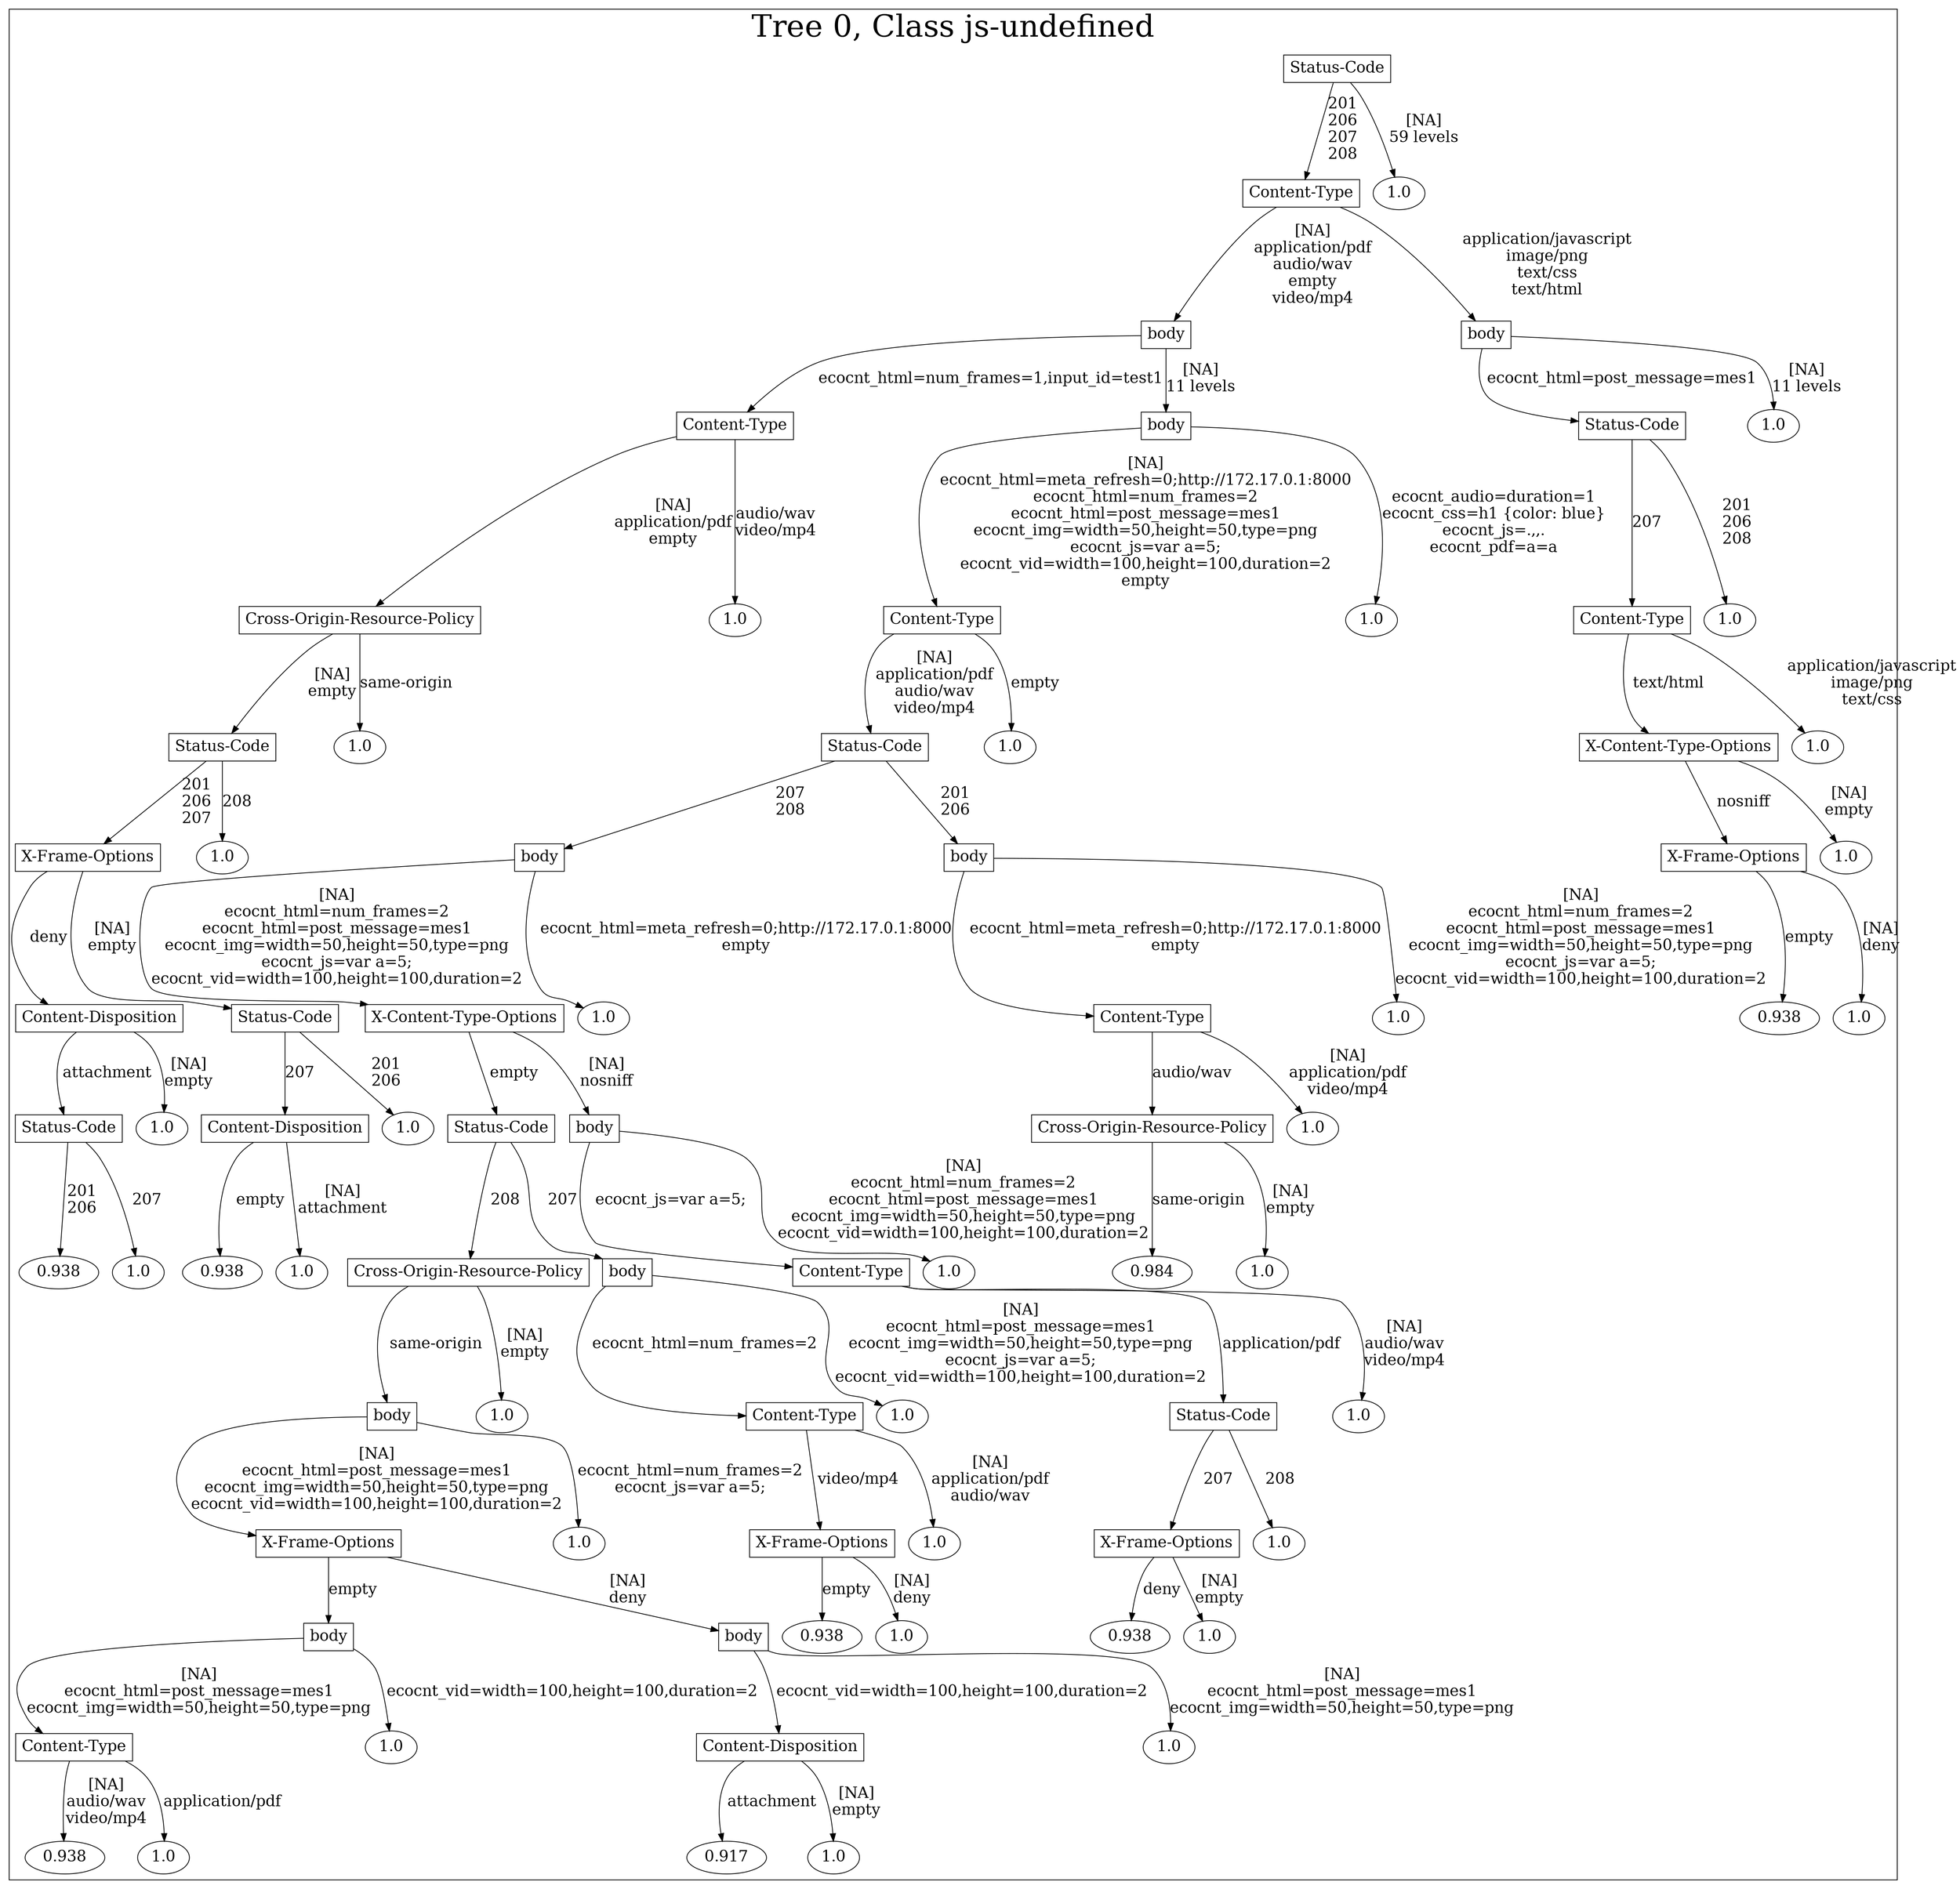 /*
Generated by:
    http://https://github.com/h2oai/h2o-3/tree/master/h2o-genmodel/src/main/java/hex/genmodel/tools/PrintMojo.java
*/

/*
On a mac:

$ brew install graphviz
$ dot -Tpng file.gv -o file.png
$ open file.png
*/

digraph G {

subgraph cluster_0 {
/* Nodes */

/* Level 0 */
{
"SG_0_Node_0" [shape=box, fontsize=20, label="Status-Code"]
}

/* Level 1 */
{
"SG_0_Node_1" [shape=box, fontsize=20, label="Content-Type"]
"SG_0_Node_47" [fontsize=20, label="1.0"]
}

/* Level 2 */
{
"SG_0_Node_2" [shape=box, fontsize=20, label="body"]
"SG_0_Node_3" [shape=box, fontsize=20, label="body"]
}

/* Level 3 */
{
"SG_0_Node_4" [shape=box, fontsize=20, label="Content-Type"]
"SG_0_Node_5" [shape=box, fontsize=20, label="body"]
"SG_0_Node_6" [shape=box, fontsize=20, label="Status-Code"]
"SG_0_Node_48" [fontsize=20, label="1.0"]
}

/* Level 4 */
{
"SG_0_Node_7" [shape=box, fontsize=20, label="Cross-Origin-Resource-Policy"]
"SG_0_Node_49" [fontsize=20, label="1.0"]
"SG_0_Node_8" [shape=box, fontsize=20, label="Content-Type"]
"SG_0_Node_50" [fontsize=20, label="1.0"]
"SG_0_Node_9" [shape=box, fontsize=20, label="Content-Type"]
"SG_0_Node_51" [fontsize=20, label="1.0"]
}

/* Level 5 */
{
"SG_0_Node_10" [shape=box, fontsize=20, label="Status-Code"]
"SG_0_Node_52" [fontsize=20, label="1.0"]
"SG_0_Node_11" [shape=box, fontsize=20, label="Status-Code"]
"SG_0_Node_53" [fontsize=20, label="1.0"]
"SG_0_Node_12" [shape=box, fontsize=20, label="X-Content-Type-Options"]
"SG_0_Node_54" [fontsize=20, label="1.0"]
}

/* Level 6 */
{
"SG_0_Node_13" [shape=box, fontsize=20, label="X-Frame-Options"]
"SG_0_Node_55" [fontsize=20, label="1.0"]
"SG_0_Node_14" [shape=box, fontsize=20, label="body"]
"SG_0_Node_15" [shape=box, fontsize=20, label="body"]
"SG_0_Node_16" [shape=box, fontsize=20, label="X-Frame-Options"]
"SG_0_Node_56" [fontsize=20, label="1.0"]
}

/* Level 7 */
{
"SG_0_Node_17" [shape=box, fontsize=20, label="Content-Disposition"]
"SG_0_Node_18" [shape=box, fontsize=20, label="Status-Code"]
"SG_0_Node_19" [shape=box, fontsize=20, label="X-Content-Type-Options"]
"SG_0_Node_57" [fontsize=20, label="1.0"]
"SG_0_Node_20" [shape=box, fontsize=20, label="Content-Type"]
"SG_0_Node_58" [fontsize=20, label="1.0"]
"SG_0_Node_59" [fontsize=20, label="0.938"]
"SG_0_Node_60" [fontsize=20, label="1.0"]
}

/* Level 8 */
{
"SG_0_Node_22" [shape=box, fontsize=20, label="Status-Code"]
"SG_0_Node_61" [fontsize=20, label="1.0"]
"SG_0_Node_23" [shape=box, fontsize=20, label="Content-Disposition"]
"SG_0_Node_62" [fontsize=20, label="1.0"]
"SG_0_Node_24" [shape=box, fontsize=20, label="Status-Code"]
"SG_0_Node_25" [shape=box, fontsize=20, label="body"]
"SG_0_Node_26" [shape=box, fontsize=20, label="Cross-Origin-Resource-Policy"]
"SG_0_Node_63" [fontsize=20, label="1.0"]
}

/* Level 9 */
{
"SG_0_Node_64" [fontsize=20, label="0.938"]
"SG_0_Node_65" [fontsize=20, label="1.0"]
"SG_0_Node_66" [fontsize=20, label="0.938"]
"SG_0_Node_67" [fontsize=20, label="1.0"]
"SG_0_Node_29" [shape=box, fontsize=20, label="Cross-Origin-Resource-Policy"]
"SG_0_Node_30" [shape=box, fontsize=20, label="body"]
"SG_0_Node_31" [shape=box, fontsize=20, label="Content-Type"]
"SG_0_Node_68" [fontsize=20, label="1.0"]
"SG_0_Node_69" [fontsize=20, label="0.984"]
"SG_0_Node_70" [fontsize=20, label="1.0"]
}

/* Level 10 */
{
"SG_0_Node_33" [shape=box, fontsize=20, label="body"]
"SG_0_Node_71" [fontsize=20, label="1.0"]
"SG_0_Node_34" [shape=box, fontsize=20, label="Content-Type"]
"SG_0_Node_72" [fontsize=20, label="1.0"]
"SG_0_Node_35" [shape=box, fontsize=20, label="Status-Code"]
"SG_0_Node_73" [fontsize=20, label="1.0"]
}

/* Level 11 */
{
"SG_0_Node_36" [shape=box, fontsize=20, label="X-Frame-Options"]
"SG_0_Node_74" [fontsize=20, label="1.0"]
"SG_0_Node_37" [shape=box, fontsize=20, label="X-Frame-Options"]
"SG_0_Node_75" [fontsize=20, label="1.0"]
"SG_0_Node_38" [shape=box, fontsize=20, label="X-Frame-Options"]
"SG_0_Node_76" [fontsize=20, label="1.0"]
}

/* Level 12 */
{
"SG_0_Node_39" [shape=box, fontsize=20, label="body"]
"SG_0_Node_40" [shape=box, fontsize=20, label="body"]
"SG_0_Node_77" [fontsize=20, label="0.938"]
"SG_0_Node_78" [fontsize=20, label="1.0"]
"SG_0_Node_79" [fontsize=20, label="0.938"]
"SG_0_Node_80" [fontsize=20, label="1.0"]
}

/* Level 13 */
{
"SG_0_Node_43" [shape=box, fontsize=20, label="Content-Type"]
"SG_0_Node_81" [fontsize=20, label="1.0"]
"SG_0_Node_44" [shape=box, fontsize=20, label="Content-Disposition"]
"SG_0_Node_82" [fontsize=20, label="1.0"]
}

/* Level 14 */
{
"SG_0_Node_83" [fontsize=20, label="0.938"]
"SG_0_Node_84" [fontsize=20, label="1.0"]
"SG_0_Node_85" [fontsize=20, label="0.917"]
"SG_0_Node_86" [fontsize=20, label="1.0"]
}

/* Edges */
"SG_0_Node_0" -> "SG_0_Node_1" [fontsize=20, label="201
206
207
208
"]
"SG_0_Node_0" -> "SG_0_Node_47" [fontsize=20, label="[NA]
59 levels
"]
"SG_0_Node_1" -> "SG_0_Node_2" [fontsize=20, label="[NA]
application/pdf
audio/wav
empty
video/mp4
"]
"SG_0_Node_1" -> "SG_0_Node_3" [fontsize=20, label="application/javascript
image/png
text/css
text/html
"]
"SG_0_Node_3" -> "SG_0_Node_6" [fontsize=20, label="ecocnt_html=post_message=mes1
"]
"SG_0_Node_3" -> "SG_0_Node_48" [fontsize=20, label="[NA]
11 levels
"]
"SG_0_Node_6" -> "SG_0_Node_9" [fontsize=20, label="207
"]
"SG_0_Node_6" -> "SG_0_Node_51" [fontsize=20, label="201
206
208
"]
"SG_0_Node_9" -> "SG_0_Node_12" [fontsize=20, label="text/html
"]
"SG_0_Node_9" -> "SG_0_Node_54" [fontsize=20, label="application/javascript
image/png
text/css
"]
"SG_0_Node_12" -> "SG_0_Node_16" [fontsize=20, label="nosniff
"]
"SG_0_Node_12" -> "SG_0_Node_56" [fontsize=20, label="[NA]
empty
"]
"SG_0_Node_16" -> "SG_0_Node_59" [fontsize=20, label="empty
"]
"SG_0_Node_16" -> "SG_0_Node_60" [fontsize=20, label="[NA]
deny
"]
"SG_0_Node_2" -> "SG_0_Node_4" [fontsize=20, label="ecocnt_html=num_frames=1,input_id=test1
"]
"SG_0_Node_2" -> "SG_0_Node_5" [fontsize=20, label="[NA]
11 levels
"]
"SG_0_Node_5" -> "SG_0_Node_8" [fontsize=20, label="[NA]
ecocnt_html=meta_refresh=0;http://172.17.0.1:8000
ecocnt_html=num_frames=2
ecocnt_html=post_message=mes1
ecocnt_img=width=50,height=50,type=png
ecocnt_js=var a=5;
ecocnt_vid=width=100,height=100,duration=2
empty
"]
"SG_0_Node_5" -> "SG_0_Node_50" [fontsize=20, label="ecocnt_audio=duration=1
ecocnt_css=h1 {color: blue}
ecocnt_js=.,,.
ecocnt_pdf=a=a
"]
"SG_0_Node_8" -> "SG_0_Node_11" [fontsize=20, label="[NA]
application/pdf
audio/wav
video/mp4
"]
"SG_0_Node_8" -> "SG_0_Node_53" [fontsize=20, label="empty
"]
"SG_0_Node_11" -> "SG_0_Node_14" [fontsize=20, label="207
208
"]
"SG_0_Node_11" -> "SG_0_Node_15" [fontsize=20, label="201
206
"]
"SG_0_Node_15" -> "SG_0_Node_20" [fontsize=20, label="ecocnt_html=meta_refresh=0;http://172.17.0.1:8000
empty
"]
"SG_0_Node_15" -> "SG_0_Node_58" [fontsize=20, label="[NA]
ecocnt_html=num_frames=2
ecocnt_html=post_message=mes1
ecocnt_img=width=50,height=50,type=png
ecocnt_js=var a=5;
ecocnt_vid=width=100,height=100,duration=2
"]
"SG_0_Node_20" -> "SG_0_Node_26" [fontsize=20, label="audio/wav
"]
"SG_0_Node_20" -> "SG_0_Node_63" [fontsize=20, label="[NA]
application/pdf
video/mp4
"]
"SG_0_Node_26" -> "SG_0_Node_69" [fontsize=20, label="same-origin
"]
"SG_0_Node_26" -> "SG_0_Node_70" [fontsize=20, label="[NA]
empty
"]
"SG_0_Node_14" -> "SG_0_Node_19" [fontsize=20, label="[NA]
ecocnt_html=num_frames=2
ecocnt_html=post_message=mes1
ecocnt_img=width=50,height=50,type=png
ecocnt_js=var a=5;
ecocnt_vid=width=100,height=100,duration=2
"]
"SG_0_Node_14" -> "SG_0_Node_57" [fontsize=20, label="ecocnt_html=meta_refresh=0;http://172.17.0.1:8000
empty
"]
"SG_0_Node_19" -> "SG_0_Node_24" [fontsize=20, label="empty
"]
"SG_0_Node_19" -> "SG_0_Node_25" [fontsize=20, label="[NA]
nosniff
"]
"SG_0_Node_25" -> "SG_0_Node_31" [fontsize=20, label="ecocnt_js=var a=5;
"]
"SG_0_Node_25" -> "SG_0_Node_68" [fontsize=20, label="[NA]
ecocnt_html=num_frames=2
ecocnt_html=post_message=mes1
ecocnt_img=width=50,height=50,type=png
ecocnt_vid=width=100,height=100,duration=2
"]
"SG_0_Node_31" -> "SG_0_Node_35" [fontsize=20, label="application/pdf
"]
"SG_0_Node_31" -> "SG_0_Node_73" [fontsize=20, label="[NA]
audio/wav
video/mp4
"]
"SG_0_Node_35" -> "SG_0_Node_38" [fontsize=20, label="207
"]
"SG_0_Node_35" -> "SG_0_Node_76" [fontsize=20, label="208
"]
"SG_0_Node_38" -> "SG_0_Node_79" [fontsize=20, label="deny
"]
"SG_0_Node_38" -> "SG_0_Node_80" [fontsize=20, label="[NA]
empty
"]
"SG_0_Node_24" -> "SG_0_Node_29" [fontsize=20, label="208
"]
"SG_0_Node_24" -> "SG_0_Node_30" [fontsize=20, label="207
"]
"SG_0_Node_30" -> "SG_0_Node_34" [fontsize=20, label="ecocnt_html=num_frames=2
"]
"SG_0_Node_30" -> "SG_0_Node_72" [fontsize=20, label="[NA]
ecocnt_html=post_message=mes1
ecocnt_img=width=50,height=50,type=png
ecocnt_js=var a=5;
ecocnt_vid=width=100,height=100,duration=2
"]
"SG_0_Node_34" -> "SG_0_Node_37" [fontsize=20, label="video/mp4
"]
"SG_0_Node_34" -> "SG_0_Node_75" [fontsize=20, label="[NA]
application/pdf
audio/wav
"]
"SG_0_Node_37" -> "SG_0_Node_77" [fontsize=20, label="empty
"]
"SG_0_Node_37" -> "SG_0_Node_78" [fontsize=20, label="[NA]
deny
"]
"SG_0_Node_29" -> "SG_0_Node_33" [fontsize=20, label="same-origin
"]
"SG_0_Node_29" -> "SG_0_Node_71" [fontsize=20, label="[NA]
empty
"]
"SG_0_Node_33" -> "SG_0_Node_36" [fontsize=20, label="[NA]
ecocnt_html=post_message=mes1
ecocnt_img=width=50,height=50,type=png
ecocnt_vid=width=100,height=100,duration=2
"]
"SG_0_Node_33" -> "SG_0_Node_74" [fontsize=20, label="ecocnt_html=num_frames=2
ecocnt_js=var a=5;
"]
"SG_0_Node_36" -> "SG_0_Node_39" [fontsize=20, label="empty
"]
"SG_0_Node_36" -> "SG_0_Node_40" [fontsize=20, label="[NA]
deny
"]
"SG_0_Node_40" -> "SG_0_Node_44" [fontsize=20, label="ecocnt_vid=width=100,height=100,duration=2
"]
"SG_0_Node_40" -> "SG_0_Node_82" [fontsize=20, label="[NA]
ecocnt_html=post_message=mes1
ecocnt_img=width=50,height=50,type=png
"]
"SG_0_Node_44" -> "SG_0_Node_85" [fontsize=20, label="attachment
"]
"SG_0_Node_44" -> "SG_0_Node_86" [fontsize=20, label="[NA]
empty
"]
"SG_0_Node_39" -> "SG_0_Node_43" [fontsize=20, label="[NA]
ecocnt_html=post_message=mes1
ecocnt_img=width=50,height=50,type=png
"]
"SG_0_Node_39" -> "SG_0_Node_81" [fontsize=20, label="ecocnt_vid=width=100,height=100,duration=2
"]
"SG_0_Node_43" -> "SG_0_Node_83" [fontsize=20, label="[NA]
audio/wav
video/mp4
"]
"SG_0_Node_43" -> "SG_0_Node_84" [fontsize=20, label="application/pdf
"]
"SG_0_Node_4" -> "SG_0_Node_7" [fontsize=20, label="[NA]
application/pdf
empty
"]
"SG_0_Node_4" -> "SG_0_Node_49" [fontsize=20, label="audio/wav
video/mp4
"]
"SG_0_Node_7" -> "SG_0_Node_10" [fontsize=20, label="[NA]
empty
"]
"SG_0_Node_7" -> "SG_0_Node_52" [fontsize=20, label="same-origin
"]
"SG_0_Node_10" -> "SG_0_Node_13" [fontsize=20, label="201
206
207
"]
"SG_0_Node_10" -> "SG_0_Node_55" [fontsize=20, label="208
"]
"SG_0_Node_13" -> "SG_0_Node_17" [fontsize=20, label="deny
"]
"SG_0_Node_13" -> "SG_0_Node_18" [fontsize=20, label="[NA]
empty
"]
"SG_0_Node_18" -> "SG_0_Node_23" [fontsize=20, label="207
"]
"SG_0_Node_18" -> "SG_0_Node_62" [fontsize=20, label="201
206
"]
"SG_0_Node_23" -> "SG_0_Node_66" [fontsize=20, label="empty
"]
"SG_0_Node_23" -> "SG_0_Node_67" [fontsize=20, label="[NA]
attachment
"]
"SG_0_Node_17" -> "SG_0_Node_22" [fontsize=20, label="attachment
"]
"SG_0_Node_17" -> "SG_0_Node_61" [fontsize=20, label="[NA]
empty
"]
"SG_0_Node_22" -> "SG_0_Node_64" [fontsize=20, label="201
206
"]
"SG_0_Node_22" -> "SG_0_Node_65" [fontsize=20, label="207
"]

fontsize=40
label="Tree 0, Class js-undefined"
}

}

